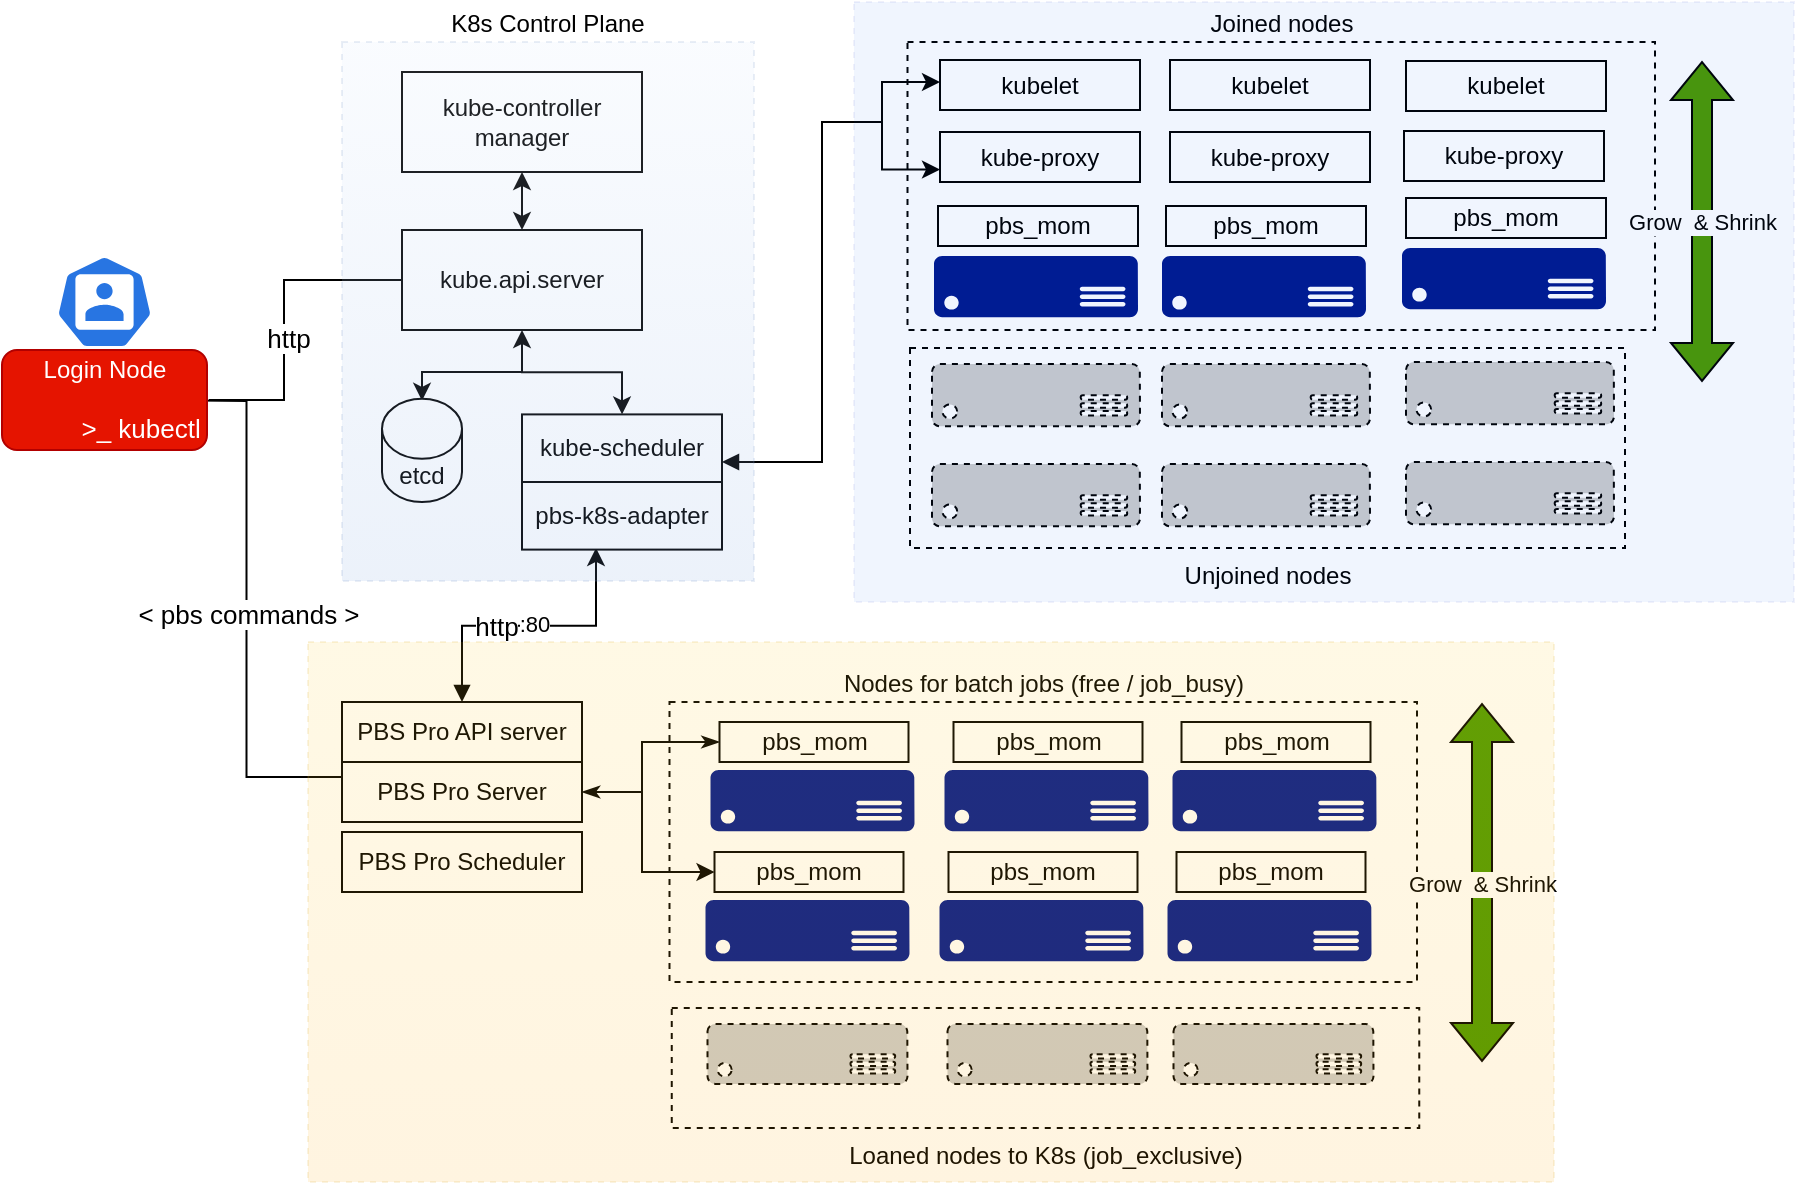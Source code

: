 <mxfile version="20.0.3" type="github">
  <diagram id="GDaDlvehyk0IUpQhXFB_" name="Page-1">
    <mxGraphModel dx="2076" dy="1064" grid="1" gridSize="10" guides="1" tooltips="1" connect="1" arrows="1" fold="1" page="1" pageScale="1" pageWidth="850" pageHeight="1100" math="0" shadow="0">
      <root>
        <mxCell id="0" />
        <mxCell id="1" parent="0" />
        <mxCell id="9Rog6R5hcCI-3LM7Edof-11" value="Joined nodes" style="rounded=0;whiteSpace=wrap;html=1;fillColor=none;dashed=1;labelPosition=center;verticalLabelPosition=top;align=center;verticalAlign=bottom;" vertex="1" parent="1">
          <mxGeometry x="446.75" y="370" width="373.75" height="144" as="geometry" />
        </mxCell>
        <mxCell id="9Rog6R5hcCI-3LM7Edof-4" value="Nodes for batch jobs (free / job_busy)" style="rounded=0;whiteSpace=wrap;html=1;fillColor=none;dashed=1;labelPosition=center;verticalLabelPosition=top;align=center;verticalAlign=bottom;" vertex="1" parent="1">
          <mxGeometry x="327.75" y="700" width="373.75" height="140" as="geometry" />
        </mxCell>
        <mxCell id="qs7_fkmbpAEoLOePlhtD-6" style="edgeStyle=orthogonalEdgeStyle;rounded=0;orthogonalLoop=1;jettySize=auto;html=1;exitX=0.5;exitY=1;exitDx=0;exitDy=0;entryX=0.5;entryY=0;entryDx=0;entryDy=0;entryPerimeter=0;" parent="1" edge="1">
          <mxGeometry relative="1" as="geometry">
            <mxPoint x="254" y="515" as="sourcePoint" />
            <mxPoint x="204" y="549.4" as="targetPoint" />
            <Array as="points">
              <mxPoint x="254" y="535" />
              <mxPoint x="204" y="535" />
            </Array>
          </mxGeometry>
        </mxCell>
        <mxCell id="qs7_fkmbpAEoLOePlhtD-39" style="edgeStyle=orthogonalEdgeStyle;rounded=0;orthogonalLoop=1;jettySize=auto;html=1;exitX=0.5;exitY=0;exitDx=0;exitDy=0;entryX=0.5;entryY=1;entryDx=0;entryDy=0;startArrow=classic;startFill=1;elbow=vertical;" parent="1" source="qs7_fkmbpAEoLOePlhtD-1" target="qs7_fkmbpAEoLOePlhtD-3" edge="1">
          <mxGeometry relative="1" as="geometry" />
        </mxCell>
        <mxCell id="9Rog6R5hcCI-3LM7Edof-22" style="edgeStyle=orthogonalEdgeStyle;rounded=0;orthogonalLoop=1;jettySize=auto;html=1;entryX=1;entryY=0.5;entryDx=0;entryDy=0;fontSize=13;startArrow=none;startFill=0;endArrow=none;endFill=0;endSize=6;strokeColor=default;strokeWidth=1;fillColor=#4D9900;exitX=0;exitY=0.5;exitDx=0;exitDy=0;" edge="1" parent="1">
          <mxGeometry relative="1" as="geometry">
            <mxPoint x="195" y="489" as="sourcePoint" />
            <mxPoint x="97.5" y="549" as="targetPoint" />
            <Array as="points">
              <mxPoint x="135" y="489" />
              <mxPoint x="135" y="549" />
            </Array>
          </mxGeometry>
        </mxCell>
        <mxCell id="9Rog6R5hcCI-3LM7Edof-23" value="http" style="edgeLabel;html=1;align=center;verticalAlign=middle;resizable=0;points=[];fontSize=13;" vertex="1" connectable="0" parent="9Rog6R5hcCI-3LM7Edof-22">
          <mxGeometry x="0.012" y="2" relative="1" as="geometry">
            <mxPoint y="9" as="offset" />
          </mxGeometry>
        </mxCell>
        <mxCell id="qs7_fkmbpAEoLOePlhtD-1" value="kube.api.server" style="rounded=0;whiteSpace=wrap;html=1;" parent="1" vertex="1">
          <mxGeometry x="194" y="464" width="120" height="50" as="geometry" />
        </mxCell>
        <mxCell id="qs7_fkmbpAEoLOePlhtD-7" style="edgeStyle=orthogonalEdgeStyle;rounded=0;orthogonalLoop=1;jettySize=auto;html=1;exitX=0.5;exitY=0;exitDx=0;exitDy=0;startArrow=classic;startFill=1;elbow=vertical;entryX=0.5;entryY=1;entryDx=0;entryDy=0;" parent="1" source="qs7_fkmbpAEoLOePlhtD-2" target="qs7_fkmbpAEoLOePlhtD-1" edge="1">
          <mxGeometry relative="1" as="geometry">
            <mxPoint x="264" y="544" as="targetPoint" />
          </mxGeometry>
        </mxCell>
        <mxCell id="qs7_fkmbpAEoLOePlhtD-45" style="edgeStyle=orthogonalEdgeStyle;rounded=0;orthogonalLoop=1;jettySize=auto;html=1;startArrow=block;startFill=1;elbow=vertical;endArrow=none;endFill=0;" parent="1" source="qs7_fkmbpAEoLOePlhtD-2" edge="1">
          <mxGeometry relative="1" as="geometry">
            <mxPoint x="434" y="410" as="targetPoint" />
            <Array as="points">
              <mxPoint x="404" y="580" />
              <mxPoint x="404" y="410" />
            </Array>
          </mxGeometry>
        </mxCell>
        <mxCell id="qs7_fkmbpAEoLOePlhtD-2" value="kube-scheduler" style="rounded=0;whiteSpace=wrap;html=1;" parent="1" vertex="1">
          <mxGeometry x="254" y="556.2" width="100" height="33.8" as="geometry" />
        </mxCell>
        <mxCell id="qs7_fkmbpAEoLOePlhtD-3" value="kube-controller manager" style="rounded=0;whiteSpace=wrap;html=1;" parent="1" vertex="1">
          <mxGeometry x="194" y="385" width="120" height="50" as="geometry" />
        </mxCell>
        <mxCell id="qs7_fkmbpAEoLOePlhtD-4" value="etcd" style="shape=cylinder3;whiteSpace=wrap;html=1;boundedLbl=1;backgroundOutline=1;size=15;rounded=0;" parent="1" vertex="1">
          <mxGeometry x="184" y="548.4" width="40" height="51.6" as="geometry" />
        </mxCell>
        <mxCell id="qs7_fkmbpAEoLOePlhtD-10" value="" style="aspect=fixed;pointerEvents=1;shadow=0;dashed=0;html=1;strokeColor=none;labelPosition=center;verticalLabelPosition=bottom;verticalAlign=top;align=center;fillColor=#00188D;shape=mxgraph.azure.server;rounded=0;" parent="1" vertex="1">
          <mxGeometry x="460" y="477" width="102" height="30.6" as="geometry" />
        </mxCell>
        <mxCell id="qs7_fkmbpAEoLOePlhtD-11" value="" style="aspect=fixed;pointerEvents=1;shadow=0;dashed=1;html=1;strokeColor=#000000;labelPosition=center;verticalLabelPosition=bottom;verticalAlign=top;align=center;fillColor=#CCCCCC;shape=mxgraph.azure.server;strokeWidth=1;rounded=0;" parent="1" vertex="1">
          <mxGeometry x="459" y="531" width="104" height="31.2" as="geometry" />
        </mxCell>
        <mxCell id="qs7_fkmbpAEoLOePlhtD-15" value="pbs_mom" style="rounded=0;whiteSpace=wrap;html=1;" parent="1" vertex="1">
          <mxGeometry x="462" y="452" width="100" height="20" as="geometry" />
        </mxCell>
        <mxCell id="qs7_fkmbpAEoLOePlhtD-16" value="kube-proxy" style="rounded=0;whiteSpace=wrap;html=1;" parent="1" vertex="1">
          <mxGeometry x="463" y="415" width="100" height="25" as="geometry" />
        </mxCell>
        <mxCell id="qs7_fkmbpAEoLOePlhtD-44" style="edgeStyle=orthogonalEdgeStyle;rounded=0;orthogonalLoop=1;jettySize=auto;html=1;entryX=0;entryY=0.75;entryDx=0;entryDy=0;startArrow=classic;startFill=1;elbow=vertical;" parent="1" source="qs7_fkmbpAEoLOePlhtD-17" target="qs7_fkmbpAEoLOePlhtD-16" edge="1">
          <mxGeometry relative="1" as="geometry">
            <Array as="points">
              <mxPoint x="434" y="390" />
              <mxPoint x="434" y="434" />
            </Array>
          </mxGeometry>
        </mxCell>
        <mxCell id="qs7_fkmbpAEoLOePlhtD-17" value="kubelet" style="rounded=0;whiteSpace=wrap;html=1;" parent="1" vertex="1">
          <mxGeometry x="463" y="379" width="100" height="25" as="geometry" />
        </mxCell>
        <mxCell id="qs7_fkmbpAEoLOePlhtD-26" value="" style="aspect=fixed;pointerEvents=1;shadow=0;dashed=0;html=1;strokeColor=none;labelPosition=center;verticalLabelPosition=bottom;verticalAlign=top;align=center;fillColor=#00188D;shape=mxgraph.azure.server;rounded=0;" parent="1" vertex="1">
          <mxGeometry x="574" y="477" width="102" height="30.6" as="geometry" />
        </mxCell>
        <mxCell id="qs7_fkmbpAEoLOePlhtD-27" value="pbs_mom" style="rounded=0;whiteSpace=wrap;html=1;" parent="1" vertex="1">
          <mxGeometry x="576" y="452" width="100" height="20" as="geometry" />
        </mxCell>
        <mxCell id="qs7_fkmbpAEoLOePlhtD-30" value="" style="aspect=fixed;pointerEvents=1;shadow=0;dashed=0;html=1;strokeColor=none;labelPosition=center;verticalLabelPosition=bottom;verticalAlign=top;align=center;fillColor=#00188D;shape=mxgraph.azure.server;rounded=0;" parent="1" vertex="1">
          <mxGeometry x="694" y="473" width="102" height="30.6" as="geometry" />
        </mxCell>
        <mxCell id="qs7_fkmbpAEoLOePlhtD-31" value="pbs_mom" style="rounded=0;whiteSpace=wrap;html=1;" parent="1" vertex="1">
          <mxGeometry x="696" y="448" width="100" height="20" as="geometry" />
        </mxCell>
        <mxCell id="qs7_fkmbpAEoLOePlhtD-34" value="" style="aspect=fixed;pointerEvents=1;shadow=0;dashed=1;html=1;strokeColor=#000000;labelPosition=center;verticalLabelPosition=bottom;verticalAlign=top;align=center;fillColor=#CCCCCC;shape=mxgraph.azure.server;strokeWidth=1;rounded=0;" parent="1" vertex="1">
          <mxGeometry x="574" y="531" width="104" height="31.2" as="geometry" />
        </mxCell>
        <mxCell id="qs7_fkmbpAEoLOePlhtD-35" value="" style="aspect=fixed;pointerEvents=1;shadow=0;dashed=1;html=1;strokeColor=#000000;labelPosition=center;verticalLabelPosition=bottom;verticalAlign=top;align=center;fillColor=#CCCCCC;shape=mxgraph.azure.server;strokeWidth=1;rounded=0;" parent="1" vertex="1">
          <mxGeometry x="696" y="530" width="104" height="31.2" as="geometry" />
        </mxCell>
        <mxCell id="qs7_fkmbpAEoLOePlhtD-36" value="" style="aspect=fixed;pointerEvents=1;shadow=0;dashed=1;html=1;strokeColor=#000000;labelPosition=center;verticalLabelPosition=bottom;verticalAlign=top;align=center;fillColor=#CCCCCC;shape=mxgraph.azure.server;strokeWidth=1;rounded=0;" parent="1" vertex="1">
          <mxGeometry x="459" y="581" width="104" height="31.2" as="geometry" />
        </mxCell>
        <mxCell id="qs7_fkmbpAEoLOePlhtD-37" value="" style="aspect=fixed;pointerEvents=1;shadow=0;dashed=1;html=1;strokeColor=#000000;labelPosition=center;verticalLabelPosition=bottom;verticalAlign=top;align=center;fillColor=#CCCCCC;shape=mxgraph.azure.server;strokeWidth=1;rounded=0;" parent="1" vertex="1">
          <mxGeometry x="574" y="581" width="104" height="31.2" as="geometry" />
        </mxCell>
        <mxCell id="qs7_fkmbpAEoLOePlhtD-38" value="" style="aspect=fixed;pointerEvents=1;shadow=0;dashed=1;html=1;strokeColor=#000000;labelPosition=center;verticalLabelPosition=bottom;verticalAlign=top;align=center;fillColor=#CCCCCC;shape=mxgraph.azure.server;strokeWidth=1;rounded=0;" parent="1" vertex="1">
          <mxGeometry x="696" y="580" width="104" height="31.2" as="geometry" />
        </mxCell>
        <mxCell id="qs7_fkmbpAEoLOePlhtD-46" value="kube-proxy" style="rounded=0;whiteSpace=wrap;html=1;" parent="1" vertex="1">
          <mxGeometry x="578" y="415" width="100" height="25" as="geometry" />
        </mxCell>
        <mxCell id="qs7_fkmbpAEoLOePlhtD-47" value="kubelet" style="rounded=0;whiteSpace=wrap;html=1;" parent="1" vertex="1">
          <mxGeometry x="578" y="379" width="100" height="25" as="geometry" />
        </mxCell>
        <mxCell id="qs7_fkmbpAEoLOePlhtD-48" value="kube-proxy" style="rounded=0;whiteSpace=wrap;html=1;" parent="1" vertex="1">
          <mxGeometry x="695" y="414.5" width="100" height="25" as="geometry" />
        </mxCell>
        <mxCell id="qs7_fkmbpAEoLOePlhtD-49" value="kubelet" style="rounded=0;whiteSpace=wrap;html=1;" parent="1" vertex="1">
          <mxGeometry x="696" y="379.5" width="100" height="25" as="geometry" />
        </mxCell>
        <mxCell id="9Rog6R5hcCI-3LM7Edof-6" style="edgeStyle=orthogonalEdgeStyle;rounded=0;orthogonalLoop=1;jettySize=auto;html=1;exitX=1;exitY=0.5;exitDx=0;exitDy=0;startArrow=classicThin;startFill=1;endArrow=none;endFill=0;" edge="1" parent="1" source="qs7_fkmbpAEoLOePlhtD-50">
          <mxGeometry relative="1" as="geometry">
            <mxPoint x="314" y="745" as="targetPoint" />
          </mxGeometry>
        </mxCell>
        <mxCell id="qs7_fkmbpAEoLOePlhtD-50" value="PBS Pro Server" style="rounded=0;whiteSpace=wrap;html=1;shadow=0;strokeWidth=1;" parent="1" vertex="1">
          <mxGeometry x="164" y="730" width="120" height="30" as="geometry" />
        </mxCell>
        <mxCell id="qs7_fkmbpAEoLOePlhtD-86" style="edgeStyle=orthogonalEdgeStyle;rounded=0;orthogonalLoop=1;jettySize=auto;html=1;entryX=0.37;entryY=0.976;entryDx=0;entryDy=0;entryPerimeter=0;startArrow=block;startFill=1;endArrow=classic;endFill=1;elbow=vertical;" parent="1" source="qs7_fkmbpAEoLOePlhtD-51" target="qs7_fkmbpAEoLOePlhtD-85" edge="1">
          <mxGeometry relative="1" as="geometry" />
        </mxCell>
        <mxCell id="9Rog6R5hcCI-3LM7Edof-1" value=":80" style="edgeLabel;html=1;align=center;verticalAlign=middle;resizable=0;points=[];rounded=0;" vertex="1" connectable="0" parent="qs7_fkmbpAEoLOePlhtD-86">
          <mxGeometry x="0.027" y="1" relative="1" as="geometry">
            <mxPoint as="offset" />
          </mxGeometry>
        </mxCell>
        <mxCell id="9Rog6R5hcCI-3LM7Edof-24" value="http" style="edgeLabel;html=1;align=center;verticalAlign=middle;resizable=0;points=[];fontSize=13;" vertex="1" connectable="0" parent="qs7_fkmbpAEoLOePlhtD-86">
          <mxGeometry x="-0.245" relative="1" as="geometry">
            <mxPoint as="offset" />
          </mxGeometry>
        </mxCell>
        <mxCell id="qs7_fkmbpAEoLOePlhtD-51" value="PBS Pro API server" style="rounded=0;whiteSpace=wrap;html=1;shadow=0;strokeWidth=1;" parent="1" vertex="1">
          <mxGeometry x="164" y="700" width="120" height="30" as="geometry" />
        </mxCell>
        <mxCell id="qs7_fkmbpAEoLOePlhtD-52" value="PBS Pro Scheduler" style="rounded=0;whiteSpace=wrap;html=1;shadow=0;strokeWidth=1;" parent="1" vertex="1">
          <mxGeometry x="164" y="765" width="120" height="30" as="geometry" />
        </mxCell>
        <mxCell id="qs7_fkmbpAEoLOePlhtD-62" value="" style="aspect=fixed;pointerEvents=1;shadow=0;dashed=1;html=1;strokeColor=#000000;labelPosition=center;verticalLabelPosition=bottom;verticalAlign=top;align=center;fillColor=#CCCCCC;shape=mxgraph.azure.server;strokeWidth=1;rounded=0;" parent="1" vertex="1">
          <mxGeometry x="346.75" y="861" width="100" height="30" as="geometry" />
        </mxCell>
        <mxCell id="qs7_fkmbpAEoLOePlhtD-65" value="" style="aspect=fixed;pointerEvents=1;shadow=0;dashed=0;html=1;strokeColor=none;labelPosition=center;verticalLabelPosition=bottom;verticalAlign=top;align=center;fillColor=#00188D;shape=mxgraph.azure.server;rounded=0;" parent="1" vertex="1">
          <mxGeometry x="345.75" y="799" width="102" height="30.6" as="geometry" />
        </mxCell>
        <mxCell id="qs7_fkmbpAEoLOePlhtD-66" value="pbs_mom" style="rounded=0;whiteSpace=wrap;html=1;" parent="1" vertex="1">
          <mxGeometry x="350.25" y="775" width="94.5" height="20" as="geometry" />
        </mxCell>
        <mxCell id="qs7_fkmbpAEoLOePlhtD-72" value="" style="aspect=fixed;pointerEvents=1;shadow=0;dashed=0;html=1;strokeColor=none;labelPosition=center;verticalLabelPosition=bottom;verticalAlign=top;align=center;fillColor=#00188D;shape=mxgraph.azure.server;rounded=0;" parent="1" vertex="1">
          <mxGeometry x="462.75" y="799" width="102" height="30.6" as="geometry" />
        </mxCell>
        <mxCell id="qs7_fkmbpAEoLOePlhtD-73" value="pbs_mom" style="rounded=0;whiteSpace=wrap;html=1;" parent="1" vertex="1">
          <mxGeometry x="467.25" y="775" width="94.5" height="20" as="geometry" />
        </mxCell>
        <mxCell id="qs7_fkmbpAEoLOePlhtD-74" value="" style="aspect=fixed;pointerEvents=1;shadow=0;dashed=0;html=1;strokeColor=none;labelPosition=center;verticalLabelPosition=bottom;verticalAlign=top;align=center;fillColor=#00188D;shape=mxgraph.azure.server;rounded=0;" parent="1" vertex="1">
          <mxGeometry x="576.75" y="799" width="102" height="30.6" as="geometry" />
        </mxCell>
        <mxCell id="qs7_fkmbpAEoLOePlhtD-75" value="pbs_mom" style="rounded=0;whiteSpace=wrap;html=1;" parent="1" vertex="1">
          <mxGeometry x="581.25" y="775" width="94.5" height="20" as="geometry" />
        </mxCell>
        <mxCell id="qs7_fkmbpAEoLOePlhtD-76" value="" style="aspect=fixed;pointerEvents=1;shadow=0;dashed=0;html=1;strokeColor=none;labelPosition=center;verticalLabelPosition=bottom;verticalAlign=top;align=center;fillColor=#00188D;shape=mxgraph.azure.server;rounded=0;" parent="1" vertex="1">
          <mxGeometry x="348.25" y="734" width="102" height="30.6" as="geometry" />
        </mxCell>
        <mxCell id="9Rog6R5hcCI-3LM7Edof-5" style="edgeStyle=orthogonalEdgeStyle;rounded=0;orthogonalLoop=1;jettySize=auto;html=1;entryX=0;entryY=0.5;entryDx=0;entryDy=0;endArrow=classic;endFill=1;startArrow=classicThin;startFill=1;" edge="1" parent="1" source="qs7_fkmbpAEoLOePlhtD-77" target="qs7_fkmbpAEoLOePlhtD-66">
          <mxGeometry relative="1" as="geometry">
            <Array as="points">
              <mxPoint x="314" y="720" />
              <mxPoint x="314" y="785" />
            </Array>
          </mxGeometry>
        </mxCell>
        <mxCell id="qs7_fkmbpAEoLOePlhtD-77" value="pbs_mom" style="rounded=0;whiteSpace=wrap;html=1;" parent="1" vertex="1">
          <mxGeometry x="352.75" y="710" width="94.5" height="20" as="geometry" />
        </mxCell>
        <mxCell id="qs7_fkmbpAEoLOePlhtD-78" value="" style="aspect=fixed;pointerEvents=1;shadow=0;dashed=0;html=1;strokeColor=none;labelPosition=center;verticalLabelPosition=bottom;verticalAlign=top;align=center;fillColor=#00188D;shape=mxgraph.azure.server;rounded=0;" parent="1" vertex="1">
          <mxGeometry x="465.25" y="734" width="102" height="30.6" as="geometry" />
        </mxCell>
        <mxCell id="qs7_fkmbpAEoLOePlhtD-79" value="pbs_mom" style="rounded=0;whiteSpace=wrap;html=1;" parent="1" vertex="1">
          <mxGeometry x="469.75" y="710" width="94.5" height="20" as="geometry" />
        </mxCell>
        <mxCell id="qs7_fkmbpAEoLOePlhtD-80" value="" style="aspect=fixed;pointerEvents=1;shadow=0;dashed=0;html=1;strokeColor=none;labelPosition=center;verticalLabelPosition=bottom;verticalAlign=top;align=center;fillColor=#00188D;shape=mxgraph.azure.server;rounded=0;" parent="1" vertex="1">
          <mxGeometry x="579.25" y="734" width="102" height="30.6" as="geometry" />
        </mxCell>
        <mxCell id="qs7_fkmbpAEoLOePlhtD-81" value="pbs_mom" style="rounded=0;whiteSpace=wrap;html=1;" parent="1" vertex="1">
          <mxGeometry x="583.75" y="710" width="94.5" height="20" as="geometry" />
        </mxCell>
        <mxCell id="qs7_fkmbpAEoLOePlhtD-82" value="" style="aspect=fixed;pointerEvents=1;shadow=0;dashed=1;html=1;strokeColor=#000000;labelPosition=center;verticalLabelPosition=bottom;verticalAlign=top;align=center;fillColor=#CCCCCC;shape=mxgraph.azure.server;strokeWidth=1;rounded=0;" parent="1" vertex="1">
          <mxGeometry x="466.75" y="861" width="100" height="30" as="geometry" />
        </mxCell>
        <mxCell id="qs7_fkmbpAEoLOePlhtD-83" value="" style="aspect=fixed;pointerEvents=1;shadow=0;dashed=1;html=1;strokeColor=#000000;labelPosition=center;verticalLabelPosition=bottom;verticalAlign=top;align=center;fillColor=#CCCCCC;shape=mxgraph.azure.server;strokeWidth=1;rounded=0;" parent="1" vertex="1">
          <mxGeometry x="579.75" y="861" width="100" height="30" as="geometry" />
        </mxCell>
        <mxCell id="qs7_fkmbpAEoLOePlhtD-85" value="pbs-k8s-adapter " style="rounded=0;whiteSpace=wrap;html=1;" parent="1" vertex="1">
          <mxGeometry x="254" y="590" width="100" height="33.8" as="geometry" />
        </mxCell>
        <mxCell id="9Rog6R5hcCI-3LM7Edof-2" value="Loaned nodes to K8s (job_exclusive)" style="rounded=0;whiteSpace=wrap;html=1;fillColor=none;dashed=1;labelPosition=center;verticalLabelPosition=bottom;align=center;verticalAlign=top;" vertex="1" parent="1">
          <mxGeometry x="328.88" y="853" width="373.75" height="60" as="geometry" />
        </mxCell>
        <mxCell id="9Rog6R5hcCI-3LM7Edof-7" value="Unjoined nodes" style="rounded=0;whiteSpace=wrap;html=1;fillColor=none;dashed=1;labelPosition=center;verticalLabelPosition=bottom;align=center;verticalAlign=top;" vertex="1" parent="1">
          <mxGeometry x="448" y="523" width="357.5" height="100" as="geometry" />
        </mxCell>
        <mxCell id="9Rog6R5hcCI-3LM7Edof-8" value="Grow&amp;nbsp; &amp;amp; Shrink" style="shape=flexArrow;endArrow=classic;startArrow=classic;html=1;rounded=0;endSize=6;strokeWidth=1;strokeColor=default;fillColor=#4D9900;" edge="1" parent="1">
          <mxGeometry width="100" height="100" relative="1" as="geometry">
            <mxPoint x="844" y="379.5" as="sourcePoint" />
            <mxPoint x="844" y="540" as="targetPoint" />
          </mxGeometry>
        </mxCell>
        <mxCell id="9Rog6R5hcCI-3LM7Edof-10" value="Grow&amp;nbsp; &amp;amp; Shrink" style="shape=flexArrow;endArrow=classic;startArrow=classic;html=1;rounded=0;endSize=6;strokeWidth=1;strokeColor=default;fillColor=#4D9900;" edge="1" parent="1">
          <mxGeometry width="100" height="100" relative="1" as="geometry">
            <mxPoint x="734" y="700.5" as="sourcePoint" />
            <mxPoint x="734" y="880" as="targetPoint" />
          </mxGeometry>
        </mxCell>
        <mxCell id="9Rog6R5hcCI-3LM7Edof-14" value="" style="html=1;dashed=0;whitespace=wrap;fillColor=#2875E2;strokeColor=#ffffff;points=[[0.005,0.63,0],[0.1,0.2,0],[0.9,0.2,0],[0.5,0,0],[0.995,0.63,0],[0.72,0.99,0],[0.5,1,0],[0.28,0.99,0]];shape=mxgraph.kubernetes.icon;prIcon=user;rounded=0;" vertex="1" parent="1">
          <mxGeometry x="21" y="473" width="48.5" height="54" as="geometry" />
        </mxCell>
        <mxCell id="9Rog6R5hcCI-3LM7Edof-26" style="edgeStyle=orthogonalEdgeStyle;orthogonalLoop=1;jettySize=auto;html=1;fontSize=13;startArrow=none;startFill=0;endArrow=none;endFill=0;endSize=6;strokeColor=default;strokeWidth=1;fillColor=#4D9900;rounded=0;entryX=0;entryY=0.25;entryDx=0;entryDy=0;" edge="1" parent="1" target="qs7_fkmbpAEoLOePlhtD-50">
          <mxGeometry relative="1" as="geometry">
            <mxPoint x="67.5" y="549" as="sourcePoint" />
            <mxPoint x="135" y="720" as="targetPoint" />
          </mxGeometry>
        </mxCell>
        <mxCell id="9Rog6R5hcCI-3LM7Edof-27" value="&amp;lt; pbs commands &amp;gt;" style="edgeLabel;html=1;align=center;verticalAlign=middle;resizable=0;points=[];fontSize=13;" vertex="1" connectable="0" parent="9Rog6R5hcCI-3LM7Edof-26">
          <mxGeometry x="-0.104" relative="1" as="geometry">
            <mxPoint y="28" as="offset" />
          </mxGeometry>
        </mxCell>
        <mxCell id="9Rog6R5hcCI-3LM7Edof-21" value="&lt;div&gt;Login Node&lt;/div&gt;&lt;div&gt;&lt;br&gt;&lt;/div&gt;&lt;div style=&quot;font-size: 13px;&quot;&gt;&amp;nbsp;&amp;nbsp;&amp;nbsp;&amp;nbsp;&amp;nbsp;&amp;nbsp;&amp;nbsp;&amp;nbsp;&amp;nbsp; &lt;font style=&quot;font-size: 13px;&quot;&gt;&amp;gt;_&lt;/font&gt; kubectl&lt;br&gt;&lt;/div&gt;" style="rounded=1;whiteSpace=wrap;html=1;fillColor=#e51400;glass=0;strokeColor=#B20000;fontColor=#ffffff;" vertex="1" parent="1">
          <mxGeometry x="-6" y="524" width="102.5" height="50" as="geometry" />
        </mxCell>
        <mxCell id="9Rog6R5hcCI-3LM7Edof-28" value="K8s Control Plane" style="rounded=0;whiteSpace=wrap;html=1;fillColor=#dae8fc;dashed=1;labelPosition=center;verticalLabelPosition=top;align=center;verticalAlign=bottom;strokeColor=#6c8ebf;glass=0;opacity=15;gradientColor=#7ea6e0;" vertex="1" parent="1">
          <mxGeometry x="164" y="370" width="206" height="269.5" as="geometry" />
        </mxCell>
        <mxCell id="9Rog6R5hcCI-3LM7Edof-31" value="" style="rounded=0;whiteSpace=wrap;html=1;fillColor=#ffcd28;dashed=1;labelPosition=left;verticalLabelPosition=bottom;align=right;verticalAlign=top;strokeColor=#d79b00;glass=0;opacity=12;gradientColor=#ffa500;" vertex="1" parent="1">
          <mxGeometry x="147" y="670" width="623" height="270" as="geometry" />
        </mxCell>
        <mxCell id="9Rog6R5hcCI-3LM7Edof-32" value="" style="rounded=0;whiteSpace=wrap;html=1;fillColor=#0050ef;dashed=1;labelPosition=left;verticalLabelPosition=bottom;align=right;verticalAlign=top;strokeColor=#001DBC;glass=0;opacity=6;fontColor=#ffffff;" vertex="1" parent="1">
          <mxGeometry x="420" y="350" width="470" height="300" as="geometry" />
        </mxCell>
      </root>
    </mxGraphModel>
  </diagram>
</mxfile>
